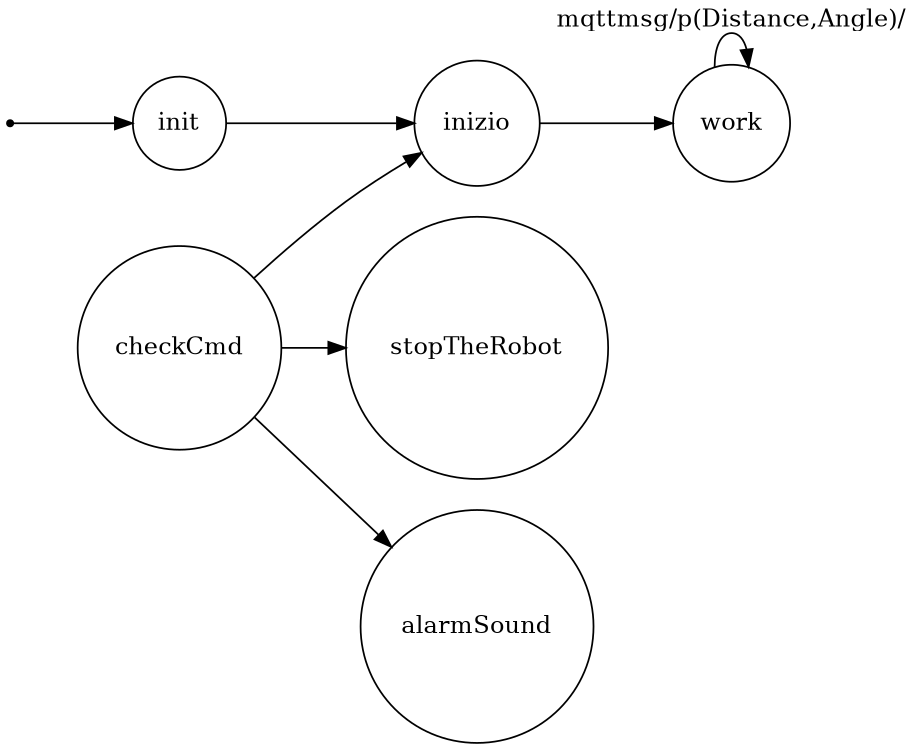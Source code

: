 /*
*
* A GraphViz DOT FSM description 
* Please use a GraphViz visualizer (like http://www.webgraphviz.com)
* 
* Generated by AM,NC,RM
*  
*/
 
digraph finite_state_machine {
  	rankdir=LR;
  	size="8,5"
  	node [shape = point]; iniziale;
  	node [shape = doublecircle]; 
  	node [shape = circle];
  	iniziale -> init [label = ""];
  	
  	
  	init -> inizio [ label = ""];
  	
  	inizio -> work [ label = ""];
  	
  	work -> work [ label = "mqttmsg/p(Distance,Angle)/"];
  	
  	checkCmd -> inizio [ label = ""];
  	checkCmd -> stopTheRobot [ label = ""];
  	checkCmd -> alarmSound [ label = ""];
}